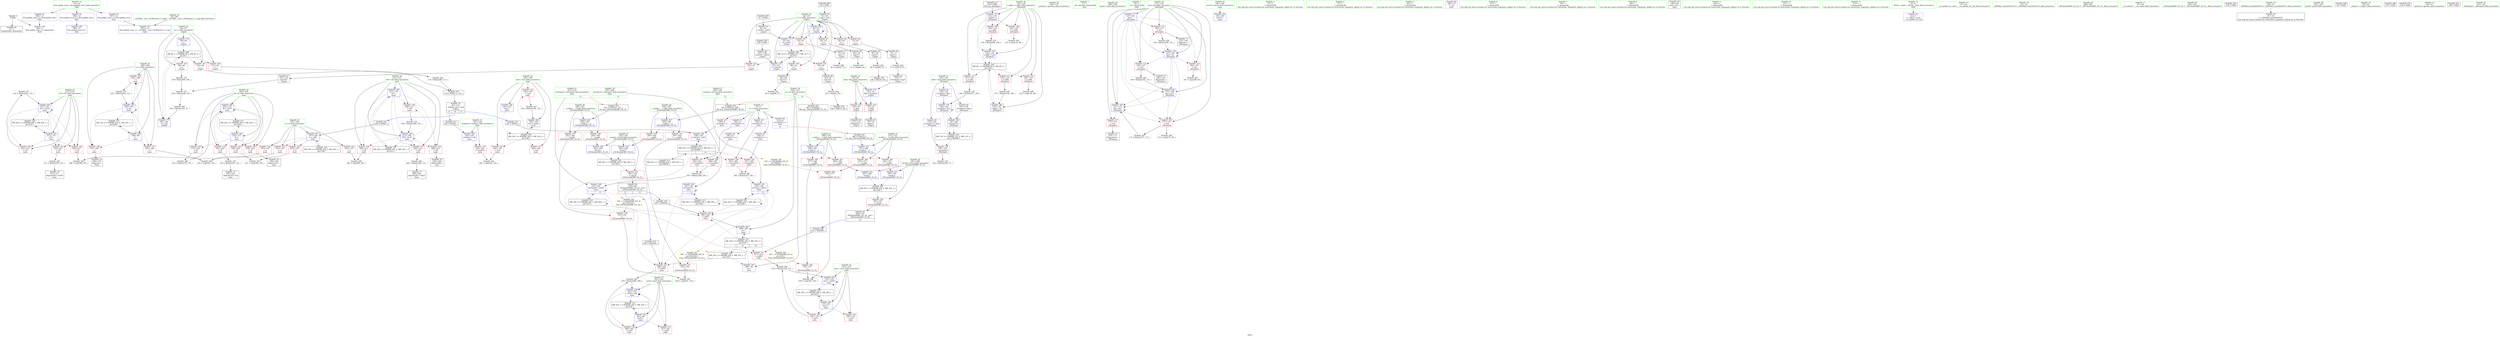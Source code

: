 digraph "SVFG" {
	label="SVFG";

	Node0x55e503da95d0 [shape=record,color=grey,label="{NodeID: 0\nNullPtr}"];
	Node0x55e503da95d0 -> Node0x55e503dd19f0[style=solid];
	Node0x55e503da95d0 -> Node0x55e503dd8800[style=solid];
	Node0x55e503de1f00 [shape=record,color=grey,label="{NodeID: 277\n323 = Binary(322, 151, )\n}"];
	Node0x55e503de1f00 -> Node0x55e503dd4790[style=solid];
	Node0x55e503dd3ea0 [shape=record,color=blue,label="{NodeID: 194\n207\<--86\nref.tmp15\<--\nmain\n|{|<s4>12}}"];
	Node0x55e503dd3ea0 -> Node0x55e503dd7690[style=dashed];
	Node0x55e503dd3ea0 -> Node0x55e503dd7900[style=dashed];
	Node0x55e503dd3ea0 -> Node0x55e503dd3ea0[style=dashed];
	Node0x55e503dd3ea0 -> Node0x55e503df49a0[style=dashed];
	Node0x55e503dd3ea0:s4 -> Node0x55e503dfbe30[style=dashed,color=red];
	Node0x55e503dd10f0 [shape=record,color=red,label="{NodeID: 111\n147\<--125\n\<--x.addr\n_Z6outputi\n}"];
	Node0x55e503dd10f0 -> Node0x55e503de2200[style=solid];
	Node0x55e503dcf390 [shape=record,color=green,label="{NodeID: 28\n136\<--137\nputchar\<--putchar_field_insensitive\n}"];
	Node0x55e503dd7010 [shape=record,color=red,label="{NodeID: 139\n299\<--211\n\<--i20\nmain\n}"];
	Node0x55e503dd7010 -> Node0x55e503de1a80[style=solid];
	Node0x55e503dd1bf0 [shape=record,color=black,label="{NodeID: 56\n52\<--49\nconv\<--call\n_Z3getv\n}"];
	Node0x55e503dd1bf0 -> Node0x55e503dd8900[style=solid];
	Node0x55e503e150d0 [shape=record,color=black,label="{NodeID: 416\n295 = PHI(339, )\n}"];
	Node0x55e503e150d0 -> Node0x55e503dd7900[style=solid];
	Node0x55e503dd8700 [shape=record,color=blue,label="{NodeID: 167\n397\<--14\nllvm.global_ctors_1\<--_GLOBAL__sub_I_ACMonster_0_1.cpp\nGlob }"];
	Node0x55e503dd32b0 [shape=record,color=purple,label="{NodeID: 84\n256\<--8\narrayidx11\<--a\nmain\n}"];
	Node0x55e503dd32b0 -> Node0x55e503dd74f0[style=solid];
	Node0x55e503dcd780 [shape=record,color=green,label="{NodeID: 1\n7\<--1\n__dso_handle\<--dummyObj\nGlob }"];
	Node0x55e503de2080 [shape=record,color=grey,label="{NodeID: 278\n254 = Binary(253, 151, )\n}"];
	Node0x55e503de2080 -> Node0x55e503dd2b60[style=solid];
	Node0x55e503dd3f70 [shape=record,color=blue,label="{NodeID: 195\n201\<--270\nans0\<--add\nmain\n}"];
	Node0x55e503dd3f70 -> Node0x55e503dd68c0[style=dashed];
	Node0x55e503dd3f70 -> Node0x55e503dd6990[style=dashed];
	Node0x55e503dd3f70 -> Node0x55e503dd3f70[style=dashed];
	Node0x55e503dd3f70 -> Node0x55e503df3aa0[style=dashed];
	Node0x55e503dd11c0 [shape=record,color=red,label="{NodeID: 112\n156\<--125\n\<--x.addr\n_Z6outputi\n}"];
	Node0x55e503dd11c0 -> Node0x55e503ddf6f0[style=solid];
	Node0x55e503dcf490 [shape=record,color=green,label="{NodeID: 29\n188\<--189\nmain\<--main_field_insensitive\n}"];
	Node0x55e503df1ca0 [shape=record,color=black,label="{NodeID: 306\nMR_42V_3 = PHI(MR_42V_4, MR_42V_2, )\npts\{90000 \}\n|{|<s7>14}}"];
	Node0x55e503df1ca0 -> Node0x55e503dd74f0[style=dashed];
	Node0x55e503df1ca0 -> Node0x55e503dd75c0[style=dashed];
	Node0x55e503df1ca0 -> Node0x55e503dd7760[style=dashed];
	Node0x55e503df1ca0 -> Node0x55e503dd7830[style=dashed];
	Node0x55e503df1ca0 -> Node0x55e503dd79d0[style=dashed];
	Node0x55e503df1ca0 -> Node0x55e503dd9940[style=dashed];
	Node0x55e503df1ca0 -> Node0x55e503df67a0[style=dashed];
	Node0x55e503df1ca0:s7 -> Node0x55e503dfdae0[style=dashed,color=red];
	Node0x55e503dd70e0 [shape=record,color=red,label="{NodeID: 140\n318\<--215\n\<--ans1\nmain\n}"];
	Node0x55e503dd70e0 -> Node0x55e503de2380[style=solid];
	Node0x55e503dd1cc0 [shape=record,color=black,label="{NodeID: 57\n55\<--54\nconv1\<--\n_Z3getv\n}"];
	Node0x55e503dd1cc0 -> Node0x55e503de2c80[style=solid];
	Node0x55e503e15210 [shape=record,color=black,label="{NodeID: 417\n124 = PHI()\n0th arg _Z6outputi }"];
	Node0x55e503e15210 -> Node0x55e503dd8de0[style=solid];
	Node0x55e503dd8800 [shape=record,color=blue, style = dotted,label="{NodeID: 168\n398\<--3\nllvm.global_ctors_2\<--dummyVal\nGlob }"];
	Node0x55e503dd3380 [shape=record,color=purple,label="{NodeID: 85\n260\<--8\narrayidx13\<--a\nmain\n}"];
	Node0x55e503dd3380 -> Node0x55e503dd75c0[style=solid];
	Node0x55e503dcd810 [shape=record,color=green,label="{NodeID: 2\n10\<--1\n.str\<--dummyObj\nGlob }"];
	Node0x55e503dfd840 [shape=record,color=yellow,style=double,label="{NodeID: 362\n32V_1 = ENCHI(MR_32V_0)\npts\{210 \}\nFun[_ZSt3minIiERKT_S2_S2_]}"];
	Node0x55e503dfd840 -> Node0x55e503dd8530[style=dashed];
	Node0x55e503de2200 [shape=record,color=grey,label="{NodeID: 279\n148 = Binary(147, 100, )\n}"];
	Node0x55e503de2200 -> Node0x55e503dd9120[style=solid];
	Node0x55e503dd4040 [shape=record,color=blue,label="{NodeID: 196\n203\<--274\ni6\<--inc18\nmain\n}"];
	Node0x55e503dd4040 -> Node0x55e503dd6a60[style=dashed];
	Node0x55e503dd4040 -> Node0x55e503dd6b30[style=dashed];
	Node0x55e503dd4040 -> Node0x55e503dd6c00[style=dashed];
	Node0x55e503dd4040 -> Node0x55e503dd6cd0[style=dashed];
	Node0x55e503dd4040 -> Node0x55e503dd4040[style=dashed];
	Node0x55e503dd4040 -> Node0x55e503df3fa0[style=dashed];
	Node0x55e503dd1290 [shape=record,color=red,label="{NodeID: 113\n149\<--127\n\<--len\n_Z6outputi\n}"];
	Node0x55e503dd1290 -> Node0x55e503dd2820[style=solid];
	Node0x55e503dd1290 -> Node0x55e503ddf270[style=solid];
	Node0x55e503dcf590 [shape=record,color=green,label="{NodeID: 30\n191\<--192\nretval\<--retval_field_insensitive\nmain\n}"];
	Node0x55e503dcf590 -> Node0x55e503dd9530[style=solid];
	Node0x55e503dd71b0 [shape=record,color=red,label="{NodeID: 141\n328\<--215\n\<--ans1\nmain\n}"];
	Node0x55e503dd1d90 [shape=record,color=black,label="{NodeID: 58\n60\<--59\nconv2\<--\n_Z3getv\n}"];
	Node0x55e503dd1d90 -> Node0x55e503de2e00[style=solid];
	Node0x55e503e152e0 [shape=record,color=black,label="{NodeID: 418\n340 = PHI(205, 209, )\n0th arg _ZSt3maxIiERKT_S2_S2_ }"];
	Node0x55e503e152e0 -> Node0x55e503dd4930[style=solid];
	Node0x55e503dd8900 [shape=record,color=blue,label="{NodeID: 169\n42\<--52\nc\<--conv\n_Z3getv\n}"];
	Node0x55e503dd8900 -> Node0x55e503dd04c0[style=dashed];
	Node0x55e503dd8900 -> Node0x55e503dd0590[style=dashed];
	Node0x55e503dd8900 -> Node0x55e503dd0660[style=dashed];
	Node0x55e503dd8900 -> Node0x55e503dd0730[style=dashed];
	Node0x55e503dd8900 -> Node0x55e503dd8900[style=dashed];
	Node0x55e503dd8900 -> Node0x55e503dd8aa0[style=dashed];
	Node0x55e503dd8900 -> Node0x55e503db7410[style=dashed];
	Node0x55e503dd3450 [shape=record,color=purple,label="{NodeID: 86\n287\<--8\narrayidx27\<--a\nmain\n}"];
	Node0x55e503dd3450 -> Node0x55e503dd7760[style=solid];
	Node0x55e503dcd8a0 [shape=record,color=green,label="{NodeID: 3\n13\<--1\n\<--dummyObj\nCan only get source location for instruction, argument, global var or function.}"];
	Node0x55e503de2380 [shape=record,color=grey,label="{NodeID: 280\n319 = Binary(318, 317, )\n}"];
	Node0x55e503de2380 -> Node0x55e503dd46c0[style=solid];
	Node0x55e503dd4110 [shape=record,color=blue,label="{NodeID: 197\n209\<--86\nm\<--\nmain\n}"];
	Node0x55e503dd4110 -> Node0x55e503df85a0[style=dashed];
	Node0x55e503dd1360 [shape=record,color=red,label="{NodeID: 114\n160\<--127\n\<--len\n_Z6outputi\n}"];
	Node0x55e503dd1360 -> Node0x55e503de2680[style=solid];
	Node0x55e503dcf660 [shape=record,color=green,label="{NodeID: 31\n193\<--194\ntotaltest\<--totaltest_field_insensitive\nmain\n}"];
	Node0x55e503dcf660 -> Node0x55e503dd5fd0[style=solid];
	Node0x55e503dcf660 -> Node0x55e503dd9600[style=solid];
	Node0x55e503dd7280 [shape=record,color=red,label="{NodeID: 142\n306\<--217\n\<--i35\nmain\n}"];
	Node0x55e503dd7280 -> Node0x55e503de2500[style=solid];
	Node0x55e503dd1e60 [shape=record,color=black,label="{NodeID: 59\n65\<--64\nconv4\<--\n_Z3getv\n}"];
	Node0x55e503dd1e60 -> Node0x55e503de2980[style=solid];
	Node0x55e503e15520 [shape=record,color=black,label="{NodeID: 419\n341 = PHI(207, 213, )\n1st arg _ZSt3maxIiERKT_S2_S2_ }"];
	Node0x55e503e15520 -> Node0x55e503dd4a00[style=solid];
	Node0x55e503dd89d0 [shape=record,color=blue,label="{NodeID: 170\n44\<--76\nflag\<--frombool\n_Z3getv\n}"];
	Node0x55e503dd89d0 -> Node0x55e503dd0a70[style=dashed];
	Node0x55e503dd89d0 -> Node0x55e503dd0b40[style=dashed];
	Node0x55e503dd3520 [shape=record,color=purple,label="{NodeID: 87\n291\<--8\narrayidx29\<--a\nmain\n}"];
	Node0x55e503dd3520 -> Node0x55e503dd7830[style=solid];
	Node0x55e503dcd930 [shape=record,color=green,label="{NodeID: 4\n57\<--1\n\<--dummyObj\nCan only get source location for instruction, argument, global var or function.}"];
	Node0x55e503de2500 [shape=record,color=grey,label="{NodeID: 281\n308 = cmp(306, 307, )\n}"];
	Node0x55e503dd41e0 [shape=record,color=blue,label="{NodeID: 198\n211\<--151\ni20\<--\nmain\n}"];
	Node0x55e503dd41e0 -> Node0x55e503dd6da0[style=dashed];
	Node0x55e503dd41e0 -> Node0x55e503dd6e70[style=dashed];
	Node0x55e503dd41e0 -> Node0x55e503dd6f40[style=dashed];
	Node0x55e503dd41e0 -> Node0x55e503dd7010[style=dashed];
	Node0x55e503dd41e0 -> Node0x55e503dd4450[style=dashed];
	Node0x55e503dd41e0 -> Node0x55e503df53a0[style=dashed];
	Node0x55e503dd1430 [shape=record,color=red,label="{NodeID: 115\n163\<--127\n\<--len\n_Z6outputi\n}"];
	Node0x55e503dd1430 -> Node0x55e503dd28f0[style=solid];
	Node0x55e503dd1430 -> Node0x55e503dd5350[style=solid];
	Node0x55e503dcf730 [shape=record,color=green,label="{NodeID: 32\n195\<--196\ntest\<--test_field_insensitive\nmain\n}"];
	Node0x55e503dcf730 -> Node0x55e503dd60a0[style=solid];
	Node0x55e503dcf730 -> Node0x55e503dd6170[style=solid];
	Node0x55e503dcf730 -> Node0x55e503dd6240[style=solid];
	Node0x55e503dcf730 -> Node0x55e503dd96d0[style=solid];
	Node0x55e503dcf730 -> Node0x55e503dd4860[style=solid];
	Node0x55e503df2ba0 [shape=record,color=black,label="{NodeID: 309\nMR_18V_3 = PHI(MR_18V_4, MR_18V_2, )\npts\{196 \}\n}"];
	Node0x55e503df2ba0 -> Node0x55e503dd60a0[style=dashed];
	Node0x55e503df2ba0 -> Node0x55e503dd6170[style=dashed];
	Node0x55e503df2ba0 -> Node0x55e503dd6240[style=dashed];
	Node0x55e503df2ba0 -> Node0x55e503dd4860[style=dashed];
	Node0x55e503dd7350 [shape=record,color=red,label="{NodeID: 143\n310\<--217\n\<--i35\nmain\n}"];
	Node0x55e503dd7350 -> Node0x55e503ddf3f0[style=solid];
	Node0x55e503dd1f30 [shape=record,color=black,label="{NodeID: 60\n74\<--73\nconv6\<--\n_Z3getv\n}"];
	Node0x55e503dd1f30 -> Node0x55e503de2b00[style=solid];
	Node0x55e503e156a0 [shape=record,color=black,label="{NodeID: 420\n365 = PHI(209, )\n0th arg _ZSt3minIiERKT_S2_S2_ }"];
	Node0x55e503e156a0 -> Node0x55e503dd4c70[style=solid];
	Node0x55e503dd8aa0 [shape=record,color=blue,label="{NodeID: 171\n42\<--82\nc\<--conv9\n_Z3getv\n}"];
	Node0x55e503dd8aa0 -> Node0x55e503db7410[style=dashed];
	Node0x55e503dd35f0 [shape=record,color=purple,label="{NodeID: 88\n313\<--8\narrayidx41\<--a\nmain\n|{<s0>14}}"];
	Node0x55e503dd35f0:s0 -> Node0x55e503e15920[style=solid,color=red];
	Node0x55e503dce170 [shape=record,color=green,label="{NodeID: 5\n62\<--1\n\<--dummyObj\nCan only get source location for instruction, argument, global var or function.}"];
	Node0x55e503dfdae0 [shape=record,color=yellow,style=double,label="{NodeID: 365\n42V_1 = ENCHI(MR_42V_0)\npts\{90000 \}\nFun[_ZSt3minIiERKT_S2_S2_]}"];
	Node0x55e503dfdae0 -> Node0x55e503dd8460[style=dashed];
	Node0x55e503de2680 [shape=record,color=grey,label="{NodeID: 282\n161 = cmp(160, 86, )\n}"];
	Node0x55e503dd42b0 [shape=record,color=blue,label="{NodeID: 199\n213\<--293\nref.tmp24\<--sub30\nmain\n|{|<s3>13}}"];
	Node0x55e503dd42b0 -> Node0x55e503dd7900[style=dashed];
	Node0x55e503dd42b0 -> Node0x55e503dd42b0[style=dashed];
	Node0x55e503dd42b0 -> Node0x55e503df58a0[style=dashed];
	Node0x55e503dd42b0:s3 -> Node0x55e503dfbe30[style=dashed,color=red];
	Node0x55e503dd5d60 [shape=record,color=red,label="{NodeID: 116\n171\<--127\n\<--len\n_Z6outputi\n}"];
	Node0x55e503dd5d60 -> Node0x55e503dd4ed0[style=solid];
	Node0x55e503dd5d60 -> Node0x55e503de2f80[style=solid];
	Node0x55e503dcf800 [shape=record,color=green,label="{NodeID: 33\n197\<--198\nn\<--n_field_insensitive\nmain\n}"];
	Node0x55e503dcf800 -> Node0x55e503dd6310[style=solid];
	Node0x55e503dcf800 -> Node0x55e503dd63e0[style=solid];
	Node0x55e503dcf800 -> Node0x55e503dd64b0[style=solid];
	Node0x55e503dcf800 -> Node0x55e503dd6580[style=solid];
	Node0x55e503dcf800 -> Node0x55e503dd97a0[style=solid];
	Node0x55e503df30a0 [shape=record,color=black,label="{NodeID: 310\nMR_20V_2 = PHI(MR_20V_3, MR_20V_1, )\npts\{198 \}\n}"];
	Node0x55e503df30a0 -> Node0x55e503dd97a0[style=dashed];
	Node0x55e503dd7420 [shape=record,color=red,label="{NodeID: 144\n322\<--217\n\<--i35\nmain\n}"];
	Node0x55e503dd7420 -> Node0x55e503de1f00[style=solid];
	Node0x55e503dd2000 [shape=record,color=black,label="{NodeID: 61\n76\<--75\nfrombool\<--cmp7\n_Z3getv\n}"];
	Node0x55e503dd2000 -> Node0x55e503dd89d0[style=solid];
	Node0x55e503e15920 [shape=record,color=black,label="{NodeID: 421\n366 = PHI(313, )\n1st arg _ZSt3minIiERKT_S2_S2_ }"];
	Node0x55e503e15920 -> Node0x55e503ddbc00[style=solid];
	Node0x55e503dde190 [shape=record,color=black,label="{NodeID: 255\n118 = PHI(114, 116, )\n}"];
	Node0x55e503dde190 -> Node0x55e503dd2750[style=solid];
	Node0x55e503dd8b70 [shape=record,color=blue,label="{NodeID: 172\n46\<--86\nx\<--\n_Z3getv\n}"];
	Node0x55e503dd8b70 -> Node0x55e503db6f10[style=dashed];
	Node0x55e503dd36c0 [shape=record,color=purple,label="{NodeID: 89\n329\<--10\n\<--.str\nmain\n}"];
	Node0x55e503dce200 [shape=record,color=green,label="{NodeID: 6\n67\<--1\n\<--dummyObj\nCan only get source location for instruction, argument, global var or function.}"];
	Node0x55e503de2800 [shape=record,color=grey,label="{NodeID: 283\n354 = cmp(351, 353, )\n}"];
	Node0x55e503dd4380 [shape=record,color=blue,label="{NodeID: 200\n209\<--296\nm\<--\nmain\n}"];
	Node0x55e503dd4380 -> Node0x55e503df85a0[style=dashed];
	Node0x55e503dd5e30 [shape=record,color=red,label="{NodeID: 117\n177\<--127\n\<--len\n_Z6outputi\n}"];
	Node0x55e503dd5e30 -> Node0x55e503dd29c0[style=solid];
	Node0x55e503dcf8d0 [shape=record,color=green,label="{NodeID: 34\n199\<--200\ni\<--i_field_insensitive\nmain\n}"];
	Node0x55e503dcf8d0 -> Node0x55e503dd6650[style=solid];
	Node0x55e503dcf8d0 -> Node0x55e503dd6720[style=solid];
	Node0x55e503dcf8d0 -> Node0x55e503dd67f0[style=solid];
	Node0x55e503dcf8d0 -> Node0x55e503dd9870[style=solid];
	Node0x55e503dcf8d0 -> Node0x55e503dd9a10[style=solid];
	Node0x55e503df35a0 [shape=record,color=black,label="{NodeID: 311\nMR_22V_2 = PHI(MR_22V_4, MR_22V_1, )\npts\{200 \}\n}"];
	Node0x55e503df35a0 -> Node0x55e503dd9870[style=dashed];
	Node0x55e503dd74f0 [shape=record,color=red,label="{NodeID: 145\n257\<--256\n\<--arrayidx11\nmain\n}"];
	Node0x55e503dd74f0 -> Node0x55e503dd4d50[style=solid];
	Node0x55e503dd20d0 [shape=record,color=black,label="{NodeID: 62\n79\<--78\ntobool\<--\n_Z3getv\n}"];
	Node0x55e503dde730 [shape=record,color=black,label="{NodeID: 256\n96 = PHI(70, 94, )\n}"];
	Node0x55e503dd8c40 [shape=record,color=blue,label="{NodeID: 173\n46\<--104\nx\<--sub\n_Z3getv\n}"];
	Node0x55e503dd8c40 -> Node0x55e503db6f10[style=dashed];
	Node0x55e503dd3790 [shape=record,color=purple,label="{NodeID: 90\n396\<--12\nllvm.global_ctors_0\<--llvm.global_ctors\nGlob }"];
	Node0x55e503dd3790 -> Node0x55e503dd8600[style=solid];
	Node0x55e503dce290 [shape=record,color=green,label="{NodeID: 7\n70\<--1\n\<--dummyObj\nCan only get source location for instruction, argument, global var or function.}"];
	Node0x55e503de2980 [shape=record,color=grey,label="{NodeID: 284\n66 = cmp(65, 67, )\n}"];
	Node0x55e503de2980 -> Node0x55e503ddecd0[style=solid];
	Node0x55e503dd4450 [shape=record,color=blue,label="{NodeID: 201\n211\<--300\ni20\<--inc33\nmain\n}"];
	Node0x55e503dd4450 -> Node0x55e503dd6da0[style=dashed];
	Node0x55e503dd4450 -> Node0x55e503dd6e70[style=dashed];
	Node0x55e503dd4450 -> Node0x55e503dd6f40[style=dashed];
	Node0x55e503dd4450 -> Node0x55e503dd7010[style=dashed];
	Node0x55e503dd4450 -> Node0x55e503dd4450[style=dashed];
	Node0x55e503dd4450 -> Node0x55e503df53a0[style=dashed];
	Node0x55e503dd5f00 [shape=record,color=red,label="{NodeID: 118\n180\<--179\n\<--arrayidx11\n_Z6outputi\n}"];
	Node0x55e503dd5f00 -> Node0x55e503dd5950[style=solid];
	Node0x55e503dcf9a0 [shape=record,color=green,label="{NodeID: 35\n201\<--202\nans0\<--ans0_field_insensitive\nmain\n}"];
	Node0x55e503dcf9a0 -> Node0x55e503dd68c0[style=solid];
	Node0x55e503dcf9a0 -> Node0x55e503dd6990[style=solid];
	Node0x55e503dcf9a0 -> Node0x55e503dd9ae0[style=solid];
	Node0x55e503dcf9a0 -> Node0x55e503dd3f70[style=solid];
	Node0x55e503df3aa0 [shape=record,color=black,label="{NodeID: 312\nMR_24V_2 = PHI(MR_24V_4, MR_24V_1, )\npts\{202 \}\n}"];
	Node0x55e503df3aa0 -> Node0x55e503dd9ae0[style=dashed];
	Node0x55e503dd75c0 [shape=record,color=red,label="{NodeID: 146\n261\<--260\n\<--arrayidx13\nmain\n}"];
	Node0x55e503dd75c0 -> Node0x55e503dd4d50[style=solid];
	Node0x55e503dd21a0 [shape=record,color=black,label="{NodeID: 63\n82\<--81\nconv9\<--call8\n_Z3getv\n}"];
	Node0x55e503dd21a0 -> Node0x55e503dd8aa0[style=solid];
	Node0x55e503ddecd0 [shape=record,color=black,label="{NodeID: 257\n69 = PHI(70, 66, )\n}"];
	Node0x55e503dd8d10 [shape=record,color=blue,label="{NodeID: 174\n42\<--107\nc\<--conv20\n_Z3getv\n}"];
	Node0x55e503dd8d10 -> Node0x55e503db7410[style=dashed];
	Node0x55e503dd3890 [shape=record,color=purple,label="{NodeID: 91\n397\<--12\nllvm.global_ctors_1\<--llvm.global_ctors\nGlob }"];
	Node0x55e503dd3890 -> Node0x55e503dd8700[style=solid];
	Node0x55e503dce320 [shape=record,color=green,label="{NodeID: 8\n86\<--1\n\<--dummyObj\nCan only get source location for instruction, argument, global var or function.}"];
	Node0x55e503de2b00 [shape=record,color=grey,label="{NodeID: 285\n75 = cmp(74, 67, )\n}"];
	Node0x55e503de2b00 -> Node0x55e503dd2000[style=solid];
	Node0x55e503dd4520 [shape=record,color=blue,label="{NodeID: 202\n215\<--86\nans1\<--\nmain\n}"];
	Node0x55e503dd4520 -> Node0x55e503dd70e0[style=dashed];
	Node0x55e503dd4520 -> Node0x55e503dd71b0[style=dashed];
	Node0x55e503dd4520 -> Node0x55e503dd46c0[style=dashed];
	Node0x55e503dd4520 -> Node0x55e503df5da0[style=dashed];
	Node0x55e503dd5fd0 [shape=record,color=red,label="{NodeID: 119\n225\<--193\n\<--totaltest\nmain\n}"];
	Node0x55e503dd5fd0 -> Node0x55e503de3580[style=solid];
	Node0x55e503dcfa70 [shape=record,color=green,label="{NodeID: 36\n203\<--204\ni6\<--i6_field_insensitive\nmain\n}"];
	Node0x55e503dcfa70 -> Node0x55e503dd6a60[style=solid];
	Node0x55e503dcfa70 -> Node0x55e503dd6b30[style=solid];
	Node0x55e503dcfa70 -> Node0x55e503dd6c00[style=solid];
	Node0x55e503dcfa70 -> Node0x55e503dd6cd0[style=solid];
	Node0x55e503dcfa70 -> Node0x55e503dd3d00[style=solid];
	Node0x55e503dcfa70 -> Node0x55e503dd4040[style=solid];
	Node0x55e503df3fa0 [shape=record,color=black,label="{NodeID: 313\nMR_26V_2 = PHI(MR_26V_4, MR_26V_1, )\npts\{204 \}\n}"];
	Node0x55e503df3fa0 -> Node0x55e503dd3d00[style=dashed];
	Node0x55e503dd7690 [shape=record,color=red,label="{NodeID: 147\n268\<--265\n\<--call16\nmain\n}"];
	Node0x55e503dd7690 -> Node0x55e503ddf570[style=solid];
	Node0x55e503dd2270 [shape=record,color=black,label="{NodeID: 64\n190\<--86\nmain_ret\<--\nmain\n}"];
	Node0x55e503dfbd50 [shape=record,color=yellow,style=double,label="{NodeID: 341\n50V_1 = ENCHI(MR_50V_0)\npts\{206 210 \}\nFun[_ZSt3maxIiERKT_S2_S2_]}"];
	Node0x55e503dfbd50 -> Node0x55e503dd7eb0[style=dashed];
	Node0x55e503ddf270 [shape=record,color=grey,label="{NodeID: 258\n150 = Binary(149, 151, )\n}"];
	Node0x55e503ddf270 -> Node0x55e503dd9050[style=solid];
	Node0x55e503dd8de0 [shape=record,color=blue,label="{NodeID: 175\n125\<--124\nx.addr\<--x\n_Z6outputi\n}"];
	Node0x55e503dd8de0 -> Node0x55e503dd0e80[style=dashed];
	Node0x55e503dd8de0 -> Node0x55e503dd0f50[style=dashed];
	Node0x55e503dd8de0 -> Node0x55e503dd8eb0[style=dashed];
	Node0x55e503dd8de0 -> Node0x55e503df08a0[style=dashed];
	Node0x55e503dd3990 [shape=record,color=purple,label="{NodeID: 92\n398\<--12\nllvm.global_ctors_2\<--llvm.global_ctors\nGlob }"];
	Node0x55e503dd3990 -> Node0x55e503dd8800[style=solid];
	Node0x55e503dce3b0 [shape=record,color=green,label="{NodeID: 9\n100\<--1\n\<--dummyObj\nCan only get source location for instruction, argument, global var or function.}"];
	Node0x55e503de2c80 [shape=record,color=grey,label="{NodeID: 286\n56 = cmp(55, 57, )\n}"];
	Node0x55e503dd45f0 [shape=record,color=blue,label="{NodeID: 203\n217\<--151\ni35\<--\nmain\n}"];
	Node0x55e503dd45f0 -> Node0x55e503dd7280[style=dashed];
	Node0x55e503dd45f0 -> Node0x55e503dd7350[style=dashed];
	Node0x55e503dd45f0 -> Node0x55e503dd7420[style=dashed];
	Node0x55e503dd45f0 -> Node0x55e503dd4790[style=dashed];
	Node0x55e503dd45f0 -> Node0x55e503df62a0[style=dashed];
	Node0x55e503dd60a0 [shape=record,color=red,label="{NodeID: 120\n224\<--195\n\<--test\nmain\n}"];
	Node0x55e503dd60a0 -> Node0x55e503de3580[style=solid];
	Node0x55e503dcfb40 [shape=record,color=green,label="{NodeID: 37\n205\<--206\nref.tmp\<--ref.tmp_field_insensitive\nmain\n|{|<s1>12}}"];
	Node0x55e503dcfb40 -> Node0x55e503dd3dd0[style=solid];
	Node0x55e503dcfb40:s1 -> Node0x55e503e152e0[style=solid,color=red];
	Node0x55e503df44a0 [shape=record,color=black,label="{NodeID: 314\nMR_28V_2 = PHI(MR_28V_3, MR_28V_1, )\npts\{206 \}\n}"];
	Node0x55e503df44a0 -> Node0x55e503dd7900[style=dashed];
	Node0x55e503df44a0 -> Node0x55e503dd3dd0[style=dashed];
	Node0x55e503df44a0 -> Node0x55e503df44a0[style=dashed];
	Node0x55e503dd7760 [shape=record,color=red,label="{NodeID: 148\n288\<--287\n\<--arrayidx27\nmain\n}"];
	Node0x55e503dd7760 -> Node0x55e503dd5ad0[style=solid];
	Node0x55e503dd2340 [shape=record,color=black,label="{NodeID: 65\n89\<--88\nconv11\<--\n_Z3getv\n}"];
	Node0x55e503dd2340 -> Node0x55e503de3400[style=solid];
	Node0x55e503dfbe30 [shape=record,color=yellow,style=double,label="{NodeID: 342\n52V_1 = ENCHI(MR_52V_0)\npts\{208 214 \}\nFun[_ZSt3maxIiERKT_S2_S2_]}"];
	Node0x55e503dfbe30 -> Node0x55e503dd7f80[style=dashed];
	Node0x55e503ddf3f0 [shape=record,color=grey,label="{NodeID: 259\n311 = Binary(310, 151, )\n}"];
	Node0x55e503ddf3f0 -> Node0x55e503dd2ea0[style=solid];
	Node0x55e503dd8eb0 [shape=record,color=blue,label="{NodeID: 176\n125\<--139\nx.addr\<--sub\n_Z6outputi\n}"];
	Node0x55e503dd8eb0 -> Node0x55e503df08a0[style=dashed];
	Node0x55e503dd3a90 [shape=record,color=purple,label="{NodeID: 93\n154\<--129\narrayidx\<--data\n_Z6outputi\n}"];
	Node0x55e503dd3a90 -> Node0x55e503dd9120[style=solid];
	Node0x55e503dce440 [shape=record,color=green,label="{NodeID: 10\n151\<--1\n\<--dummyObj\nCan only get source location for instruction, argument, global var or function.}"];
	Node0x55e503de2e00 [shape=record,color=grey,label="{NodeID: 287\n61 = cmp(60, 62, )\n}"];
	Node0x55e503dd46c0 [shape=record,color=blue,label="{NodeID: 204\n215\<--319\nans1\<--add43\nmain\n}"];
	Node0x55e503dd46c0 -> Node0x55e503dd70e0[style=dashed];
	Node0x55e503dd46c0 -> Node0x55e503dd71b0[style=dashed];
	Node0x55e503dd46c0 -> Node0x55e503dd46c0[style=dashed];
	Node0x55e503dd46c0 -> Node0x55e503df5da0[style=dashed];
	Node0x55e503dd6170 [shape=record,color=red,label="{NodeID: 121\n326\<--195\n\<--test\nmain\n}"];
	Node0x55e503dcfc10 [shape=record,color=green,label="{NodeID: 38\n207\<--208\nref.tmp15\<--ref.tmp15_field_insensitive\nmain\n|{|<s1>12}}"];
	Node0x55e503dcfc10 -> Node0x55e503dd3ea0[style=solid];
	Node0x55e503dcfc10:s1 -> Node0x55e503e15520[style=solid,color=red];
	Node0x55e503df49a0 [shape=record,color=black,label="{NodeID: 315\nMR_30V_2 = PHI(MR_30V_3, MR_30V_1, )\npts\{208 \}\n}"];
	Node0x55e503df49a0 -> Node0x55e503dd7900[style=dashed];
	Node0x55e503df49a0 -> Node0x55e503dd3ea0[style=dashed];
	Node0x55e503df49a0 -> Node0x55e503df49a0[style=dashed];
	Node0x55e503dd7830 [shape=record,color=red,label="{NodeID: 149\n292\<--291\n\<--arrayidx29\nmain\n}"];
	Node0x55e503dd7830 -> Node0x55e503dd5ad0[style=solid];
	Node0x55e503dd2410 [shape=record,color=black,label="{NodeID: 66\n93\<--92\nconv14\<--\n_Z3getv\n}"];
	Node0x55e503dd2410 -> Node0x55e503de3700[style=solid];
	Node0x55e503ddf570 [shape=record,color=grey,label="{NodeID: 260\n270 = Binary(269, 268, )\n}"];
	Node0x55e503ddf570 -> Node0x55e503dd3f70[style=solid];
	Node0x55e503dd8f80 [shape=record,color=blue,label="{NodeID: 177\n127\<--86\nlen\<--\n_Z6outputi\n}"];
	Node0x55e503dd8f80 -> Node0x55e503dd1290[style=dashed];
	Node0x55e503dd8f80 -> Node0x55e503dd1360[style=dashed];
	Node0x55e503dd8f80 -> Node0x55e503dd1430[style=dashed];
	Node0x55e503dd8f80 -> Node0x55e503dd5d60[style=dashed];
	Node0x55e503dd8f80 -> Node0x55e503dd9050[style=dashed];
	Node0x55e503dd8f80 -> Node0x55e503dd92c0[style=dashed];
	Node0x55e503dd8f80 -> Node0x55e503dd9460[style=dashed];
	Node0x55e503dd3b60 [shape=record,color=purple,label="{NodeID: 94\n167\<--129\narrayidx5\<--data\n_Z6outputi\n}"];
	Node0x55e503dd3b60 -> Node0x55e503dd9390[style=solid];
	Node0x55e503dce4d0 [shape=record,color=green,label="{NodeID: 11\n173\<--1\n\<--dummyObj\nCan only get source location for instruction, argument, global var or function.}"];
	Node0x55e503de2f80 [shape=record,color=grey,label="{NodeID: 288\n175 = cmp(171, 86, )\n}"];
	Node0x55e503dd4790 [shape=record,color=blue,label="{NodeID: 205\n217\<--323\ni35\<--inc45\nmain\n}"];
	Node0x55e503dd4790 -> Node0x55e503dd7280[style=dashed];
	Node0x55e503dd4790 -> Node0x55e503dd7350[style=dashed];
	Node0x55e503dd4790 -> Node0x55e503dd7420[style=dashed];
	Node0x55e503dd4790 -> Node0x55e503dd4790[style=dashed];
	Node0x55e503dd4790 -> Node0x55e503df62a0[style=dashed];
	Node0x55e503dd6240 [shape=record,color=red,label="{NodeID: 122\n334\<--195\n\<--test\nmain\n}"];
	Node0x55e503dd6240 -> Node0x55e503dd54d0[style=solid];
	Node0x55e503dcfce0 [shape=record,color=green,label="{NodeID: 39\n209\<--210\nm\<--m_field_insensitive\nmain\n|{|<s2>13|<s3>14}}"];
	Node0x55e503dcfce0 -> Node0x55e503dd4110[style=solid];
	Node0x55e503dcfce0 -> Node0x55e503dd4380[style=solid];
	Node0x55e503dcfce0:s2 -> Node0x55e503e152e0[style=solid,color=red];
	Node0x55e503dcfce0:s3 -> Node0x55e503e156a0[style=solid,color=red];
	Node0x55e503df4ea0 [shape=record,color=black,label="{NodeID: 316\nMR_32V_2 = PHI(MR_32V_4, MR_32V_1, )\npts\{210 \}\n}"];
	Node0x55e503df4ea0 -> Node0x55e503dd7690[style=dashed];
	Node0x55e503df4ea0 -> Node0x55e503dd4110[style=dashed];
	Node0x55e503dd7900 [shape=record,color=red,label="{NodeID: 150\n296\<--295\n\<--call31\nmain\n}"];
	Node0x55e503dd7900 -> Node0x55e503dd4380[style=solid];
	Node0x55e503dd24e0 [shape=record,color=black,label="{NodeID: 67\n102\<--101\nconv18\<--\n_Z3getv\n}"];
	Node0x55e503dd24e0 -> Node0x55e503de1900[style=solid];
	Node0x55e503ddf6f0 [shape=record,color=grey,label="{NodeID: 261\n157 = Binary(156, 100, )\n}"];
	Node0x55e503ddf6f0 -> Node0x55e503dd91f0[style=solid];
	Node0x55e503dd9050 [shape=record,color=blue,label="{NodeID: 178\n127\<--150\nlen\<--inc\n_Z6outputi\n}"];
	Node0x55e503dd9050 -> Node0x55e503dd1290[style=dashed];
	Node0x55e503dd9050 -> Node0x55e503dd1360[style=dashed];
	Node0x55e503dd9050 -> Node0x55e503dd1430[style=dashed];
	Node0x55e503dd9050 -> Node0x55e503dd5d60[style=dashed];
	Node0x55e503dd9050 -> Node0x55e503dd9050[style=dashed];
	Node0x55e503dd9050 -> Node0x55e503dd92c0[style=dashed];
	Node0x55e503dd9050 -> Node0x55e503dd9460[style=dashed];
	Node0x55e503dd3c30 [shape=record,color=purple,label="{NodeID: 95\n179\<--129\narrayidx11\<--data\n_Z6outputi\n}"];
	Node0x55e503dd3c30 -> Node0x55e503dd5f00[style=solid];
	Node0x55e503dce560 [shape=record,color=green,label="{NodeID: 12\n4\<--6\n_ZStL8__ioinit\<--_ZStL8__ioinit_field_insensitive\nGlob }"];
	Node0x55e503dce560 -> Node0x55e503dd3110[style=solid];
	Node0x55e503de3100 [shape=record,color=grey,label="{NodeID: 289\n282 = cmp(280, 281, )\n}"];
	Node0x55e503dd4860 [shape=record,color=blue,label="{NodeID: 206\n195\<--335\ntest\<--inc49\nmain\n}"];
	Node0x55e503dd4860 -> Node0x55e503df2ba0[style=dashed];
	Node0x55e503dd6310 [shape=record,color=red,label="{NodeID: 123\n233\<--197\n\<--n\nmain\n}"];
	Node0x55e503dd6310 -> Node0x55e503de3880[style=solid];
	Node0x55e503dcfdb0 [shape=record,color=green,label="{NodeID: 40\n211\<--212\ni20\<--i20_field_insensitive\nmain\n}"];
	Node0x55e503dcfdb0 -> Node0x55e503dd6da0[style=solid];
	Node0x55e503dcfdb0 -> Node0x55e503dd6e70[style=solid];
	Node0x55e503dcfdb0 -> Node0x55e503dd6f40[style=solid];
	Node0x55e503dcfdb0 -> Node0x55e503dd7010[style=solid];
	Node0x55e503dcfdb0 -> Node0x55e503dd41e0[style=solid];
	Node0x55e503dcfdb0 -> Node0x55e503dd4450[style=solid];
	Node0x55e503df53a0 [shape=record,color=black,label="{NodeID: 317\nMR_34V_2 = PHI(MR_34V_4, MR_34V_1, )\npts\{212 \}\n}"];
	Node0x55e503df53a0 -> Node0x55e503dd41e0[style=dashed];
	Node0x55e503dd79d0 [shape=record,color=red,label="{NodeID: 151\n317\<--314\n\<--call42\nmain\n}"];
	Node0x55e503dd79d0 -> Node0x55e503de2380[style=solid];
	Node0x55e503dd25b0 [shape=record,color=black,label="{NodeID: 68\n107\<--106\nconv20\<--call19\n_Z3getv\n}"];
	Node0x55e503dd25b0 -> Node0x55e503dd8d10[style=solid];
	Node0x55e503dd4d50 [shape=record,color=grey,label="{NodeID: 262\n262 = Binary(257, 261, )\n}"];
	Node0x55e503dd4d50 -> Node0x55e503dd3dd0[style=solid];
	Node0x55e503dd9120 [shape=record,color=blue,label="{NodeID: 179\n154\<--148\narrayidx\<--rem\n_Z6outputi\n}"];
	Node0x55e503dd9120 -> Node0x55e503dd9120[style=dashed];
	Node0x55e503dd9120 -> Node0x55e503dd9390[style=dashed];
	Node0x55e503dd9120 -> Node0x55e503df71a0[style=dashed];
	Node0x55e503dd04c0 [shape=record,color=red,label="{NodeID: 96\n54\<--42\n\<--c\n_Z3getv\n}"];
	Node0x55e503dd04c0 -> Node0x55e503dd1cc0[style=solid];
	Node0x55e503dce5f0 [shape=record,color=green,label="{NodeID: 13\n8\<--9\na\<--a_field_insensitive\nGlob }"];
	Node0x55e503dce5f0 -> Node0x55e503dd31e0[style=solid];
	Node0x55e503dce5f0 -> Node0x55e503dd32b0[style=solid];
	Node0x55e503dce5f0 -> Node0x55e503dd3380[style=solid];
	Node0x55e503dce5f0 -> Node0x55e503dd3450[style=solid];
	Node0x55e503dce5f0 -> Node0x55e503dd3520[style=solid];
	Node0x55e503dce5f0 -> Node0x55e503dd35f0[style=solid];
	Node0x55e503de3280 [shape=record,color=grey,label="{NodeID: 290\n379 = cmp(376, 378, )\n}"];
	Node0x55e503dd4930 [shape=record,color=blue,label="{NodeID: 207\n344\<--340\n__a.addr\<--__a\n_ZSt3maxIiERKT_S2_S2_\n}"];
	Node0x55e503dd4930 -> Node0x55e503dd7b70[style=dashed];
	Node0x55e503dd4930 -> Node0x55e503dd7c40[style=dashed];
	Node0x55e503dd63e0 [shape=record,color=red,label="{NodeID: 124\n250\<--197\n\<--n\nmain\n}"];
	Node0x55e503dd63e0 -> Node0x55e503de3d00[style=solid];
	Node0x55e503dcfe80 [shape=record,color=green,label="{NodeID: 41\n213\<--214\nref.tmp24\<--ref.tmp24_field_insensitive\nmain\n|{|<s1>13}}"];
	Node0x55e503dcfe80 -> Node0x55e503dd42b0[style=solid];
	Node0x55e503dcfe80:s1 -> Node0x55e503e15520[style=solid,color=red];
	Node0x55e503df58a0 [shape=record,color=black,label="{NodeID: 318\nMR_36V_2 = PHI(MR_36V_3, MR_36V_1, )\npts\{214 \}\n}"];
	Node0x55e503df58a0 -> Node0x55e503dd7690[style=dashed];
	Node0x55e503df58a0 -> Node0x55e503dd42b0[style=dashed];
	Node0x55e503df58a0 -> Node0x55e503df58a0[style=dashed];
	Node0x55e503dd7aa0 [shape=record,color=red,label="{NodeID: 152\n362\<--342\n\<--retval\n_ZSt3maxIiERKT_S2_S2_\n}"];
	Node0x55e503dd7aa0 -> Node0x55e503dd2f70[style=solid];
	Node0x55e503dd2680 [shape=record,color=black,label="{NodeID: 69\n111\<--110\ntobool22\<--\n_Z3getv\n}"];
	Node0x55e503dd4ed0 [shape=record,color=grey,label="{NodeID: 263\n172 = Binary(171, 173, )\n}"];
	Node0x55e503dd4ed0 -> Node0x55e503dd9460[style=solid];
	Node0x55e503dd91f0 [shape=record,color=blue,label="{NodeID: 180\n125\<--157\nx.addr\<--div\n_Z6outputi\n}"];
	Node0x55e503dd91f0 -> Node0x55e503df08a0[style=dashed];
	Node0x55e503dd0590 [shape=record,color=red,label="{NodeID: 97\n59\<--42\n\<--c\n_Z3getv\n}"];
	Node0x55e503dd0590 -> Node0x55e503dd1d90[style=solid];
	Node0x55e503dce6b0 [shape=record,color=green,label="{NodeID: 14\n12\<--16\nllvm.global_ctors\<--llvm.global_ctors_field_insensitive\nGlob }"];
	Node0x55e503dce6b0 -> Node0x55e503dd3790[style=solid];
	Node0x55e503dce6b0 -> Node0x55e503dd3890[style=solid];
	Node0x55e503dce6b0 -> Node0x55e503dd3990[style=solid];
	Node0x55e503de3400 [shape=record,color=grey,label="{NodeID: 291\n90 = cmp(89, 57, )\n}"];
	Node0x55e503dd4a00 [shape=record,color=blue,label="{NodeID: 208\n346\<--341\n__b.addr\<--__b\n_ZSt3maxIiERKT_S2_S2_\n}"];
	Node0x55e503dd4a00 -> Node0x55e503dd7d10[style=dashed];
	Node0x55e503dd4a00 -> Node0x55e503dd7de0[style=dashed];
	Node0x55e503dd64b0 [shape=record,color=red,label="{NodeID: 125\n281\<--197\n\<--n\nmain\n}"];
	Node0x55e503dd64b0 -> Node0x55e503de3100[style=solid];
	Node0x55e503dcff50 [shape=record,color=green,label="{NodeID: 42\n215\<--216\nans1\<--ans1_field_insensitive\nmain\n}"];
	Node0x55e503dcff50 -> Node0x55e503dd70e0[style=solid];
	Node0x55e503dcff50 -> Node0x55e503dd71b0[style=solid];
	Node0x55e503dcff50 -> Node0x55e503dd4520[style=solid];
	Node0x55e503dcff50 -> Node0x55e503dd46c0[style=solid];
	Node0x55e503df5da0 [shape=record,color=black,label="{NodeID: 319\nMR_38V_2 = PHI(MR_38V_4, MR_38V_1, )\npts\{216 \}\n}"];
	Node0x55e503df5da0 -> Node0x55e503dd4520[style=dashed];
	Node0x55e503dd7b70 [shape=record,color=red,label="{NodeID: 153\n350\<--344\n\<--__a.addr\n_ZSt3maxIiERKT_S2_S2_\n}"];
	Node0x55e503dd7b70 -> Node0x55e503dd7eb0[style=solid];
	Node0x55e503dd2750 [shape=record,color=black,label="{NodeID: 70\n41\<--118\n_Z3getv_ret\<--cond\n_Z3getv\n|{<s0>9|<s1>10|<s2>11}}"];
	Node0x55e503dd2750:s0 -> Node0x55e503e14b80[style=solid,color=blue];
	Node0x55e503dd2750:s1 -> Node0x55e503e14d10[style=solid,color=blue];
	Node0x55e503dd2750:s2 -> Node0x55e503e14e50[style=solid,color=blue];
	Node0x55e503dd5050 [shape=record,color=grey,label="{NodeID: 264\n114 = Binary(86, 113, )\n}"];
	Node0x55e503dd5050 -> Node0x55e503dde190[style=solid];
	Node0x55e503dd92c0 [shape=record,color=blue,label="{NodeID: 181\n127\<--164\nlen\<--inc3\n_Z6outputi\n}"];
	Node0x55e503dd92c0 -> Node0x55e503dd5d60[style=dashed];
	Node0x55e503dd92c0 -> Node0x55e503dd9460[style=dashed];
	Node0x55e503dd0660 [shape=record,color=red,label="{NodeID: 98\n64\<--42\n\<--c\n_Z3getv\n}"];
	Node0x55e503dd0660 -> Node0x55e503dd1e60[style=solid];
	Node0x55e503dce7b0 [shape=record,color=green,label="{NodeID: 15\n17\<--18\n__cxx_global_var_init\<--__cxx_global_var_init_field_insensitive\n}"];
	Node0x55e503de3580 [shape=record,color=grey,label="{NodeID: 292\n226 = cmp(224, 225, )\n}"];
	Node0x55e503dd4ad0 [shape=record,color=blue,label="{NodeID: 209\n342\<--356\nretval\<--\n_ZSt3maxIiERKT_S2_S2_\n}"];
	Node0x55e503dd4ad0 -> Node0x55e503df7ba0[style=dashed];
	Node0x55e503dd6580 [shape=record,color=red,label="{NodeID: 126\n307\<--197\n\<--n\nmain\n}"];
	Node0x55e503dd6580 -> Node0x55e503de2500[style=solid];
	Node0x55e503dd0020 [shape=record,color=green,label="{NodeID: 43\n217\<--218\ni35\<--i35_field_insensitive\nmain\n}"];
	Node0x55e503dd0020 -> Node0x55e503dd7280[style=solid];
	Node0x55e503dd0020 -> Node0x55e503dd7350[style=solid];
	Node0x55e503dd0020 -> Node0x55e503dd7420[style=solid];
	Node0x55e503dd0020 -> Node0x55e503dd45f0[style=solid];
	Node0x55e503dd0020 -> Node0x55e503dd4790[style=solid];
	Node0x55e503e142b0 [shape=record,color=black,label="{NodeID: 403\n81 = PHI()\n}"];
	Node0x55e503e142b0 -> Node0x55e503dd21a0[style=solid];
	Node0x55e503df62a0 [shape=record,color=black,label="{NodeID: 320\nMR_40V_2 = PHI(MR_40V_4, MR_40V_1, )\npts\{218 \}\n}"];
	Node0x55e503df62a0 -> Node0x55e503dd45f0[style=dashed];
	Node0x55e503dd7c40 [shape=record,color=red,label="{NodeID: 154\n359\<--344\n\<--__a.addr\n_ZSt3maxIiERKT_S2_S2_\n}"];
	Node0x55e503dd7c40 -> Node0x55e503dd4ba0[style=solid];
	Node0x55e503dd2820 [shape=record,color=black,label="{NodeID: 71\n153\<--149\nidxprom\<--\n_Z6outputi\n}"];
	Node0x55e503dd51d0 [shape=record,color=grey,label="{NodeID: 265\n285 = Binary(284, 151, )\n}"];
	Node0x55e503dd51d0 -> Node0x55e503dd2d00[style=solid];
	Node0x55e503dd9390 [shape=record,color=blue,label="{NodeID: 182\n167\<--86\narrayidx5\<--\n_Z6outputi\n}"];
	Node0x55e503dd9390 -> Node0x55e503df71a0[style=dashed];
	Node0x55e503dd0730 [shape=record,color=red,label="{NodeID: 99\n73\<--42\n\<--c\n_Z3getv\n}"];
	Node0x55e503dd0730 -> Node0x55e503dd1f30[style=solid];
	Node0x55e503dce8b0 [shape=record,color=green,label="{NodeID: 16\n21\<--22\n_ZNSt8ios_base4InitC1Ev\<--_ZNSt8ios_base4InitC1Ev_field_insensitive\n}"];
	Node0x55e503de3700 [shape=record,color=grey,label="{NodeID: 293\n94 = cmp(93, 62, )\n}"];
	Node0x55e503de3700 -> Node0x55e503dde730[style=solid];
	Node0x55e503dd4ba0 [shape=record,color=blue,label="{NodeID: 210\n342\<--359\nretval\<--\n_ZSt3maxIiERKT_S2_S2_\n}"];
	Node0x55e503dd4ba0 -> Node0x55e503df7ba0[style=dashed];
	Node0x55e503dd6650 [shape=record,color=red,label="{NodeID: 127\n232\<--199\n\<--i\nmain\n}"];
	Node0x55e503dd6650 -> Node0x55e503de3880[style=solid];
	Node0x55e503dd00f0 [shape=record,color=green,label="{NodeID: 44\n266\<--267\n_ZSt3maxIiERKT_S2_S2_\<--_ZSt3maxIiERKT_S2_S2__field_insensitive\n}"];
	Node0x55e503e14380 [shape=record,color=black,label="{NodeID: 404\n49 = PHI()\n}"];
	Node0x55e503e14380 -> Node0x55e503dd1bf0[style=solid];
	Node0x55e503df67a0 [shape=record,color=black,label="{NodeID: 321\nMR_42V_2 = PHI(MR_42V_3, MR_42V_1, )\npts\{90000 \}\n}"];
	Node0x55e503df67a0 -> Node0x55e503df1ca0[style=dashed];
	Node0x55e503dd7d10 [shape=record,color=red,label="{NodeID: 155\n352\<--346\n\<--__b.addr\n_ZSt3maxIiERKT_S2_S2_\n}"];
	Node0x55e503dd7d10 -> Node0x55e503dd7f80[style=solid];
	Node0x55e503dd28f0 [shape=record,color=black,label="{NodeID: 72\n166\<--163\nidxprom4\<--\n_Z6outputi\n}"];
	Node0x55e503dd5350 [shape=record,color=grey,label="{NodeID: 266\n164 = Binary(163, 151, )\n}"];
	Node0x55e503dd5350 -> Node0x55e503dd92c0[style=solid];
	Node0x55e503dd9460 [shape=record,color=blue,label="{NodeID: 183\n127\<--172\nlen\<--dec\n_Z6outputi\n}"];
	Node0x55e503dd9460 -> Node0x55e503dd5d60[style=dashed];
	Node0x55e503dd9460 -> Node0x55e503dd5e30[style=dashed];
	Node0x55e503dd9460 -> Node0x55e503dd9460[style=dashed];
	Node0x55e503dd0800 [shape=record,color=red,label="{NodeID: 100\n88\<--42\n\<--c\n_Z3getv\n}"];
	Node0x55e503dd0800 -> Node0x55e503dd2340[style=solid];
	Node0x55e503dce9b0 [shape=record,color=green,label="{NodeID: 17\n27\<--28\n__cxa_atexit\<--__cxa_atexit_field_insensitive\n}"];
	Node0x55e503de3880 [shape=record,color=grey,label="{NodeID: 294\n234 = cmp(232, 233, )\n}"];
	Node0x55e503dd4c70 [shape=record,color=blue,label="{NodeID: 211\n369\<--365\n__a.addr\<--__a\n_ZSt3minIiERKT_S2_S2_\n}"];
	Node0x55e503dd4c70 -> Node0x55e503dd8120[style=dashed];
	Node0x55e503dd4c70 -> Node0x55e503dd81f0[style=dashed];
	Node0x55e503dd6720 [shape=record,color=red,label="{NodeID: 128\n237\<--199\n\<--i\nmain\n}"];
	Node0x55e503dd6720 -> Node0x55e503dd2a90[style=solid];
	Node0x55e503dd01f0 [shape=record,color=green,label="{NodeID: 45\n315\<--316\n_ZSt3minIiERKT_S2_S2_\<--_ZSt3minIiERKT_S2_S2__field_insensitive\n}"];
	Node0x55e503e14480 [shape=record,color=black,label="{NodeID: 405\n330 = PHI()\n}"];
	Node0x55e503dd7de0 [shape=record,color=red,label="{NodeID: 156\n356\<--346\n\<--__b.addr\n_ZSt3maxIiERKT_S2_S2_\n}"];
	Node0x55e503dd7de0 -> Node0x55e503dd4ad0[style=solid];
	Node0x55e503dd29c0 [shape=record,color=black,label="{NodeID: 73\n178\<--177\nidxprom10\<--\n_Z6outputi\n}"];
	Node0x55e503dd54d0 [shape=record,color=grey,label="{NodeID: 267\n335 = Binary(334, 151, )\n}"];
	Node0x55e503dd54d0 -> Node0x55e503dd4860[style=solid];
	Node0x55e503dd9530 [shape=record,color=blue,label="{NodeID: 184\n191\<--86\nretval\<--\nmain\n}"];
	Node0x55e503dd08d0 [shape=record,color=red,label="{NodeID: 101\n92\<--42\n\<--c\n_Z3getv\n}"];
	Node0x55e503dd08d0 -> Node0x55e503dd2410[style=solid];
	Node0x55e503dceab0 [shape=record,color=green,label="{NodeID: 18\n26\<--32\n_ZNSt8ios_base4InitD1Ev\<--_ZNSt8ios_base4InitD1Ev_field_insensitive\n}"];
	Node0x55e503dceab0 -> Node0x55e503dd1af0[style=solid];
	Node0x55e503de3a00 [shape=record,color=grey,label="{NodeID: 295\n133 = cmp(132, 86, )\n}"];
	Node0x55e503ddbc00 [shape=record,color=blue,label="{NodeID: 212\n371\<--366\n__b.addr\<--__b\n_ZSt3minIiERKT_S2_S2_\n}"];
	Node0x55e503ddbc00 -> Node0x55e503dd82c0[style=dashed];
	Node0x55e503ddbc00 -> Node0x55e503dd8390[style=dashed];
	Node0x55e503dd67f0 [shape=record,color=red,label="{NodeID: 129\n242\<--199\n\<--i\nmain\n}"];
	Node0x55e503dd67f0 -> Node0x55e503de1c00[style=solid];
	Node0x55e503dd02f0 [shape=record,color=green,label="{NodeID: 46\n331\<--332\nprintf\<--printf_field_insensitive\n}"];
	Node0x55e503e14550 [shape=record,color=black,label="{NodeID: 406\n24 = PHI()\n}"];
	Node0x55e503df71a0 [shape=record,color=black,label="{NodeID: 323\nMR_12V_4 = PHI(MR_12V_5, MR_12V_2, )\npts\{1300000 \}\n}"];
	Node0x55e503df71a0 -> Node0x55e503dd5f00[style=dashed];
	Node0x55e503dd7eb0 [shape=record,color=red,label="{NodeID: 157\n351\<--350\n\<--\n_ZSt3maxIiERKT_S2_S2_\n}"];
	Node0x55e503dd7eb0 -> Node0x55e503de2800[style=solid];
	Node0x55e503dd2a90 [shape=record,color=black,label="{NodeID: 74\n238\<--237\nidxprom\<--\nmain\n}"];
	Node0x55e503dd5650 [shape=record,color=grey,label="{NodeID: 268\n274 = Binary(273, 151, )\n}"];
	Node0x55e503dd5650 -> Node0x55e503dd4040[style=solid];
	Node0x55e503dd9600 [shape=record,color=blue,label="{NodeID: 185\n193\<--220\ntotaltest\<--call\nmain\n}"];
	Node0x55e503dd9600 -> Node0x55e503dd5fd0[style=dashed];
	Node0x55e503dd09a0 [shape=record,color=red,label="{NodeID: 102\n101\<--42\n\<--c\n_Z3getv\n}"];
	Node0x55e503dd09a0 -> Node0x55e503dd24e0[style=solid];
	Node0x55e503dcebb0 [shape=record,color=green,label="{NodeID: 19\n39\<--40\n_Z3getv\<--_Z3getv_field_insensitive\n}"];
	Node0x55e503de3b80 [shape=record,color=grey,label="{NodeID: 296\n145 = cmp(144, 86, )\n}"];
	Node0x55e503ddbcd0 [shape=record,color=blue,label="{NodeID: 213\n367\<--381\nretval\<--\n_ZSt3minIiERKT_S2_S2_\n}"];
	Node0x55e503ddbcd0 -> Node0x55e503df94a0[style=dashed];
	Node0x55e503dd68c0 [shape=record,color=red,label="{NodeID: 130\n269\<--201\n\<--ans0\nmain\n}"];
	Node0x55e503dd68c0 -> Node0x55e503ddf570[style=solid];
	Node0x55e503dd03f0 [shape=record,color=green,label="{NodeID: 47\n342\<--343\nretval\<--retval_field_insensitive\n_ZSt3maxIiERKT_S2_S2_\n}"];
	Node0x55e503dd03f0 -> Node0x55e503dd7aa0[style=solid];
	Node0x55e503dd03f0 -> Node0x55e503dd4ad0[style=solid];
	Node0x55e503dd03f0 -> Node0x55e503dd4ba0[style=solid];
	Node0x55e503e14620 [shape=record,color=black,label="{NodeID: 407\n106 = PHI()\n}"];
	Node0x55e503e14620 -> Node0x55e503dd25b0[style=solid];
	Node0x55e503dd7f80 [shape=record,color=red,label="{NodeID: 158\n353\<--352\n\<--\n_ZSt3maxIiERKT_S2_S2_\n}"];
	Node0x55e503dd7f80 -> Node0x55e503de2800[style=solid];
	Node0x55e503dd2b60 [shape=record,color=black,label="{NodeID: 75\n255\<--254\nidxprom10\<--sub\nmain\n}"];
	Node0x55e503dd57d0 [shape=record,color=grey,label="{NodeID: 269\n104 = Binary(103, 57, )\n}"];
	Node0x55e503dd57d0 -> Node0x55e503dd8c40[style=solid];
	Node0x55e503dd96d0 [shape=record,color=blue,label="{NodeID: 186\n195\<--151\ntest\<--\nmain\n}"];
	Node0x55e503dd96d0 -> Node0x55e503df2ba0[style=dashed];
	Node0x55e503dd0a70 [shape=record,color=red,label="{NodeID: 103\n78\<--44\n\<--flag\n_Z3getv\n}"];
	Node0x55e503dd0a70 -> Node0x55e503dd20d0[style=solid];
	Node0x55e503dcecb0 [shape=record,color=green,label="{NodeID: 20\n42\<--43\nc\<--c_field_insensitive\n_Z3getv\n}"];
	Node0x55e503dcecb0 -> Node0x55e503dd04c0[style=solid];
	Node0x55e503dcecb0 -> Node0x55e503dd0590[style=solid];
	Node0x55e503dcecb0 -> Node0x55e503dd0660[style=solid];
	Node0x55e503dcecb0 -> Node0x55e503dd0730[style=solid];
	Node0x55e503dcecb0 -> Node0x55e503dd0800[style=solid];
	Node0x55e503dcecb0 -> Node0x55e503dd08d0[style=solid];
	Node0x55e503dcecb0 -> Node0x55e503dd09a0[style=solid];
	Node0x55e503dcecb0 -> Node0x55e503dd8900[style=solid];
	Node0x55e503dcecb0 -> Node0x55e503dd8aa0[style=solid];
	Node0x55e503dcecb0 -> Node0x55e503dd8d10[style=solid];
	Node0x55e503de3d00 [shape=record,color=grey,label="{NodeID: 297\n251 = cmp(249, 250, )\n}"];
	Node0x55e503ddbda0 [shape=record,color=blue,label="{NodeID: 214\n367\<--384\nretval\<--\n_ZSt3minIiERKT_S2_S2_\n}"];
	Node0x55e503ddbda0 -> Node0x55e503df94a0[style=dashed];
	Node0x55e503dd6990 [shape=record,color=red,label="{NodeID: 131\n327\<--201\n\<--ans0\nmain\n}"];
	Node0x55e503dd14e0 [shape=record,color=green,label="{NodeID: 48\n344\<--345\n__a.addr\<--__a.addr_field_insensitive\n_ZSt3maxIiERKT_S2_S2_\n}"];
	Node0x55e503dd14e0 -> Node0x55e503dd7b70[style=solid];
	Node0x55e503dd14e0 -> Node0x55e503dd7c40[style=solid];
	Node0x55e503dd14e0 -> Node0x55e503dd4930[style=solid];
	Node0x55e503e14780 [shape=record,color=black,label="{NodeID: 408\n314 = PHI(364, )\n}"];
	Node0x55e503e14780 -> Node0x55e503dd79d0[style=solid];
	Node0x55e503df7ba0 [shape=record,color=black,label="{NodeID: 325\nMR_44V_3 = PHI(MR_44V_4, MR_44V_2, )\npts\{343 \}\n}"];
	Node0x55e503df7ba0 -> Node0x55e503dd7aa0[style=dashed];
	Node0x55e503dd8050 [shape=record,color=red,label="{NodeID: 159\n387\<--367\n\<--retval\n_ZSt3minIiERKT_S2_S2_\n}"];
	Node0x55e503dd8050 -> Node0x55e503dd3040[style=solid];
	Node0x55e503dd2c30 [shape=record,color=black,label="{NodeID: 76\n259\<--258\nidxprom12\<--\nmain\n}"];
	Node0x55e503dd5950 [shape=record,color=grey,label="{NodeID: 270\n181 = Binary(180, 57, )\n}"];
	Node0x55e503dd97a0 [shape=record,color=blue,label="{NodeID: 187\n197\<--228\nn\<--call1\nmain\n}"];
	Node0x55e503dd97a0 -> Node0x55e503dd6310[style=dashed];
	Node0x55e503dd97a0 -> Node0x55e503dd63e0[style=dashed];
	Node0x55e503dd97a0 -> Node0x55e503dd64b0[style=dashed];
	Node0x55e503dd97a0 -> Node0x55e503dd6580[style=dashed];
	Node0x55e503dd97a0 -> Node0x55e503df30a0[style=dashed];
	Node0x55e503dd0b40 [shape=record,color=red,label="{NodeID: 104\n110\<--44\n\<--flag\n_Z3getv\n}"];
	Node0x55e503dd0b40 -> Node0x55e503dd2680[style=solid];
	Node0x55e503dced80 [shape=record,color=green,label="{NodeID: 21\n44\<--45\nflag\<--flag_field_insensitive\n_Z3getv\n}"];
	Node0x55e503dced80 -> Node0x55e503dd0a70[style=solid];
	Node0x55e503dced80 -> Node0x55e503dd0b40[style=solid];
	Node0x55e503dced80 -> Node0x55e503dd89d0[style=solid];
	Node0x55e503db6f10 [shape=record,color=black,label="{NodeID: 298\nMR_6V_3 = PHI(MR_6V_4, MR_6V_2, )\npts\{47 \}\n}"];
	Node0x55e503db6f10 -> Node0x55e503dd0c10[style=dashed];
	Node0x55e503db6f10 -> Node0x55e503dd0ce0[style=dashed];
	Node0x55e503db6f10 -> Node0x55e503dd0db0[style=dashed];
	Node0x55e503db6f10 -> Node0x55e503dd8c40[style=dashed];
	Node0x55e503dd6a60 [shape=record,color=red,label="{NodeID: 132\n249\<--203\n\<--i6\nmain\n}"];
	Node0x55e503dd6a60 -> Node0x55e503de3d00[style=solid];
	Node0x55e503dd15b0 [shape=record,color=green,label="{NodeID: 49\n346\<--347\n__b.addr\<--__b.addr_field_insensitive\n_ZSt3maxIiERKT_S2_S2_\n}"];
	Node0x55e503dd15b0 -> Node0x55e503dd7d10[style=solid];
	Node0x55e503dd15b0 -> Node0x55e503dd7de0[style=solid];
	Node0x55e503dd15b0 -> Node0x55e503dd4a00[style=solid];
	Node0x55e503e14910 [shape=record,color=black,label="{NodeID: 409\n135 = PHI()\n}"];
	Node0x55e503dd8120 [shape=record,color=red,label="{NodeID: 160\n377\<--369\n\<--__a.addr\n_ZSt3minIiERKT_S2_S2_\n}"];
	Node0x55e503dd8120 -> Node0x55e503dd8530[style=solid];
	Node0x55e503dd2d00 [shape=record,color=black,label="{NodeID: 77\n286\<--285\nidxprom26\<--sub25\nmain\n}"];
	Node0x55e503dd5ad0 [shape=record,color=grey,label="{NodeID: 271\n293 = Binary(288, 292, )\n}"];
	Node0x55e503dd5ad0 -> Node0x55e503dd42b0[style=solid];
	Node0x55e503dd9870 [shape=record,color=blue,label="{NodeID: 188\n199\<--86\ni\<--\nmain\n}"];
	Node0x55e503dd9870 -> Node0x55e503dd6650[style=dashed];
	Node0x55e503dd9870 -> Node0x55e503dd6720[style=dashed];
	Node0x55e503dd9870 -> Node0x55e503dd67f0[style=dashed];
	Node0x55e503dd9870 -> Node0x55e503dd9a10[style=dashed];
	Node0x55e503dd9870 -> Node0x55e503df35a0[style=dashed];
	Node0x55e503dd0c10 [shape=record,color=red,label="{NodeID: 105\n98\<--46\n\<--x\n_Z3getv\n}"];
	Node0x55e503dd0c10 -> Node0x55e503dd5c50[style=solid];
	Node0x55e503dcee50 [shape=record,color=green,label="{NodeID: 22\n46\<--47\nx\<--x_field_insensitive\n_Z3getv\n}"];
	Node0x55e503dcee50 -> Node0x55e503dd0c10[style=solid];
	Node0x55e503dcee50 -> Node0x55e503dd0ce0[style=solid];
	Node0x55e503dcee50 -> Node0x55e503dd0db0[style=solid];
	Node0x55e503dcee50 -> Node0x55e503dd8b70[style=solid];
	Node0x55e503dcee50 -> Node0x55e503dd8c40[style=solid];
	Node0x55e503db7410 [shape=record,color=black,label="{NodeID: 299\nMR_2V_6 = PHI(MR_2V_7, MR_2V_5, )\npts\{43 \}\n}"];
	Node0x55e503db7410 -> Node0x55e503dd0800[style=dashed];
	Node0x55e503db7410 -> Node0x55e503dd08d0[style=dashed];
	Node0x55e503db7410 -> Node0x55e503dd09a0[style=dashed];
	Node0x55e503db7410 -> Node0x55e503dd8d10[style=dashed];
	Node0x55e503dd6b30 [shape=record,color=red,label="{NodeID: 133\n253\<--203\n\<--i6\nmain\n}"];
	Node0x55e503dd6b30 -> Node0x55e503de2080[style=solid];
	Node0x55e503dd1680 [shape=record,color=green,label="{NodeID: 50\n367\<--368\nretval\<--retval_field_insensitive\n_ZSt3minIiERKT_S2_S2_\n}"];
	Node0x55e503dd1680 -> Node0x55e503dd8050[style=solid];
	Node0x55e503dd1680 -> Node0x55e503ddbcd0[style=solid];
	Node0x55e503dd1680 -> Node0x55e503ddbda0[style=solid];
	Node0x55e503e149e0 [shape=record,color=black,label="{NodeID: 410\n182 = PHI()\n}"];
	Node0x55e503df85a0 [shape=record,color=black,label="{NodeID: 327\nMR_32V_4 = PHI(MR_32V_5, MR_32V_3, )\npts\{210 \}\n|{|<s4>13|<s5>14}}"];
	Node0x55e503df85a0 -> Node0x55e503dd7900[style=dashed];
	Node0x55e503df85a0 -> Node0x55e503dd79d0[style=dashed];
	Node0x55e503df85a0 -> Node0x55e503dd4380[style=dashed];
	Node0x55e503df85a0 -> Node0x55e503df4ea0[style=dashed];
	Node0x55e503df85a0:s4 -> Node0x55e503dfbd50[style=dashed,color=red];
	Node0x55e503df85a0:s5 -> Node0x55e503dfd840[style=dashed,color=red];
	Node0x55e503dd81f0 [shape=record,color=red,label="{NodeID: 161\n384\<--369\n\<--__a.addr\n_ZSt3minIiERKT_S2_S2_\n}"];
	Node0x55e503dd81f0 -> Node0x55e503ddbda0[style=solid];
	Node0x55e503dd2dd0 [shape=record,color=black,label="{NodeID: 78\n290\<--289\nidxprom28\<--\nmain\n}"];
	Node0x55e503dd5c50 [shape=record,color=grey,label="{NodeID: 272\n99 = Binary(98, 100, )\n}"];
	Node0x55e503dd5c50 -> Node0x55e503de1900[style=solid];
	Node0x55e503dd9940 [shape=record,color=blue,label="{NodeID: 189\n239\<--236\narrayidx\<--call5\nmain\n}"];
	Node0x55e503dd9940 -> Node0x55e503df1ca0[style=dashed];
	Node0x55e503dd0ce0 [shape=record,color=red,label="{NodeID: 106\n113\<--46\n\<--x\n_Z3getv\n}"];
	Node0x55e503dd0ce0 -> Node0x55e503dd5050[style=solid];
	Node0x55e503dcef20 [shape=record,color=green,label="{NodeID: 23\n50\<--51\ngetchar\<--getchar_field_insensitive\n}"];
	Node0x55e503dd6c00 [shape=record,color=red,label="{NodeID: 134\n258\<--203\n\<--i6\nmain\n}"];
	Node0x55e503dd6c00 -> Node0x55e503dd2c30[style=solid];
	Node0x55e503dd1750 [shape=record,color=green,label="{NodeID: 51\n369\<--370\n__a.addr\<--__a.addr_field_insensitive\n_ZSt3minIiERKT_S2_S2_\n}"];
	Node0x55e503dd1750 -> Node0x55e503dd8120[style=solid];
	Node0x55e503dd1750 -> Node0x55e503dd81f0[style=solid];
	Node0x55e503dd1750 -> Node0x55e503dd4c70[style=solid];
	Node0x55e503e14ab0 [shape=record,color=black,label="{NodeID: 411\n184 = PHI()\n}"];
	Node0x55e503dd82c0 [shape=record,color=red,label="{NodeID: 162\n375\<--371\n\<--__b.addr\n_ZSt3minIiERKT_S2_S2_\n}"];
	Node0x55e503dd82c0 -> Node0x55e503dd8460[style=solid];
	Node0x55e503dd2ea0 [shape=record,color=black,label="{NodeID: 79\n312\<--311\nidxprom40\<--sub39\nmain\n}"];
	Node0x55e503de1900 [shape=record,color=grey,label="{NodeID: 273\n103 = Binary(99, 102, )\n}"];
	Node0x55e503de1900 -> Node0x55e503dd57d0[style=solid];
	Node0x55e503dd9a10 [shape=record,color=blue,label="{NodeID: 190\n199\<--243\ni\<--inc\nmain\n}"];
	Node0x55e503dd9a10 -> Node0x55e503dd6650[style=dashed];
	Node0x55e503dd9a10 -> Node0x55e503dd6720[style=dashed];
	Node0x55e503dd9a10 -> Node0x55e503dd67f0[style=dashed];
	Node0x55e503dd9a10 -> Node0x55e503dd9a10[style=dashed];
	Node0x55e503dd9a10 -> Node0x55e503df35a0[style=dashed];
	Node0x55e503dd0db0 [shape=record,color=red,label="{NodeID: 107\n116\<--46\n\<--x\n_Z3getv\n}"];
	Node0x55e503dd0db0 -> Node0x55e503dde190[style=solid];
	Node0x55e503dcf020 [shape=record,color=green,label="{NodeID: 24\n121\<--122\n_Z6outputi\<--_Z6outputi_field_insensitive\n}"];
	Node0x55e503dd6cd0 [shape=record,color=red,label="{NodeID: 135\n273\<--203\n\<--i6\nmain\n}"];
	Node0x55e503dd6cd0 -> Node0x55e503dd5650[style=solid];
	Node0x55e503dd1820 [shape=record,color=green,label="{NodeID: 52\n371\<--372\n__b.addr\<--__b.addr_field_insensitive\n_ZSt3minIiERKT_S2_S2_\n}"];
	Node0x55e503dd1820 -> Node0x55e503dd82c0[style=solid];
	Node0x55e503dd1820 -> Node0x55e503dd8390[style=solid];
	Node0x55e503dd1820 -> Node0x55e503ddbc00[style=solid];
	Node0x55e503e14b80 [shape=record,color=black,label="{NodeID: 412\n220 = PHI(41, )\n}"];
	Node0x55e503e14b80 -> Node0x55e503dd9600[style=solid];
	Node0x55e503dd8390 [shape=record,color=red,label="{NodeID: 163\n381\<--371\n\<--__b.addr\n_ZSt3minIiERKT_S2_S2_\n}"];
	Node0x55e503dd8390 -> Node0x55e503ddbcd0[style=solid];
	Node0x55e503dd2f70 [shape=record,color=black,label="{NodeID: 80\n339\<--362\n_ZSt3maxIiERKT_S2_S2__ret\<--\n_ZSt3maxIiERKT_S2_S2_\n|{<s0>12|<s1>13}}"];
	Node0x55e503dd2f70:s0 -> Node0x55e503e14f90[style=solid,color=blue];
	Node0x55e503dd2f70:s1 -> Node0x55e503e150d0[style=solid,color=blue];
	Node0x55e503de1a80 [shape=record,color=grey,label="{NodeID: 274\n300 = Binary(299, 151, )\n}"];
	Node0x55e503de1a80 -> Node0x55e503dd4450[style=solid];
	Node0x55e503dd9ae0 [shape=record,color=blue,label="{NodeID: 191\n201\<--86\nans0\<--\nmain\n}"];
	Node0x55e503dd9ae0 -> Node0x55e503dd68c0[style=dashed];
	Node0x55e503dd9ae0 -> Node0x55e503dd6990[style=dashed];
	Node0x55e503dd9ae0 -> Node0x55e503dd3f70[style=dashed];
	Node0x55e503dd9ae0 -> Node0x55e503df3aa0[style=dashed];
	Node0x55e503dd0e80 [shape=record,color=red,label="{NodeID: 108\n132\<--125\n\<--x.addr\n_Z6outputi\n}"];
	Node0x55e503dd0e80 -> Node0x55e503de3a00[style=solid];
	Node0x55e503dcf120 [shape=record,color=green,label="{NodeID: 25\n125\<--126\nx.addr\<--x.addr_field_insensitive\n_Z6outputi\n}"];
	Node0x55e503dcf120 -> Node0x55e503dd0e80[style=solid];
	Node0x55e503dcf120 -> Node0x55e503dd0f50[style=solid];
	Node0x55e503dcf120 -> Node0x55e503dd1020[style=solid];
	Node0x55e503dcf120 -> Node0x55e503dd10f0[style=solid];
	Node0x55e503dcf120 -> Node0x55e503dd11c0[style=solid];
	Node0x55e503dcf120 -> Node0x55e503dd8de0[style=solid];
	Node0x55e503dcf120 -> Node0x55e503dd8eb0[style=solid];
	Node0x55e503dcf120 -> Node0x55e503dd91f0[style=solid];
	Node0x55e503df08a0 [shape=record,color=black,label="{NodeID: 302\nMR_8V_5 = PHI(MR_8V_6, MR_8V_4, )\npts\{126 \}\n}"];
	Node0x55e503df08a0 -> Node0x55e503dd1020[style=dashed];
	Node0x55e503df08a0 -> Node0x55e503dd10f0[style=dashed];
	Node0x55e503df08a0 -> Node0x55e503dd11c0[style=dashed];
	Node0x55e503df08a0 -> Node0x55e503dd91f0[style=dashed];
	Node0x55e503dd6da0 [shape=record,color=red,label="{NodeID: 136\n280\<--211\n\<--i20\nmain\n}"];
	Node0x55e503dd6da0 -> Node0x55e503de3100[style=solid];
	Node0x55e503dd18f0 [shape=record,color=green,label="{NodeID: 53\n14\<--392\n_GLOBAL__sub_I_ACMonster_0_1.cpp\<--_GLOBAL__sub_I_ACMonster_0_1.cpp_field_insensitive\n}"];
	Node0x55e503dd18f0 -> Node0x55e503dd8700[style=solid];
	Node0x55e503e14d10 [shape=record,color=black,label="{NodeID: 413\n228 = PHI(41, )\n}"];
	Node0x55e503e14d10 -> Node0x55e503dd97a0[style=solid];
	Node0x55e503df94a0 [shape=record,color=black,label="{NodeID: 330\nMR_55V_3 = PHI(MR_55V_4, MR_55V_2, )\npts\{368 \}\n}"];
	Node0x55e503df94a0 -> Node0x55e503dd8050[style=dashed];
	Node0x55e503dd8460 [shape=record,color=red,label="{NodeID: 164\n376\<--375\n\<--\n_ZSt3minIiERKT_S2_S2_\n}"];
	Node0x55e503dd8460 -> Node0x55e503de3280[style=solid];
	Node0x55e503dd3040 [shape=record,color=black,label="{NodeID: 81\n364\<--387\n_ZSt3minIiERKT_S2_S2__ret\<--\n_ZSt3minIiERKT_S2_S2_\n|{<s0>14}}"];
	Node0x55e503dd3040:s0 -> Node0x55e503e14780[style=solid,color=blue];
	Node0x55e503de1c00 [shape=record,color=grey,label="{NodeID: 275\n243 = Binary(242, 151, )\n}"];
	Node0x55e503de1c00 -> Node0x55e503dd9a10[style=solid];
	Node0x55e503dd3d00 [shape=record,color=blue,label="{NodeID: 192\n203\<--151\ni6\<--\nmain\n}"];
	Node0x55e503dd3d00 -> Node0x55e503dd6a60[style=dashed];
	Node0x55e503dd3d00 -> Node0x55e503dd6b30[style=dashed];
	Node0x55e503dd3d00 -> Node0x55e503dd6c00[style=dashed];
	Node0x55e503dd3d00 -> Node0x55e503dd6cd0[style=dashed];
	Node0x55e503dd3d00 -> Node0x55e503dd4040[style=dashed];
	Node0x55e503dd3d00 -> Node0x55e503df3fa0[style=dashed];
	Node0x55e503dd0f50 [shape=record,color=red,label="{NodeID: 109\n138\<--125\n\<--x.addr\n_Z6outputi\n}"];
	Node0x55e503dd0f50 -> Node0x55e503de1d80[style=solid];
	Node0x55e503dcf1f0 [shape=record,color=green,label="{NodeID: 26\n127\<--128\nlen\<--len_field_insensitive\n_Z6outputi\n}"];
	Node0x55e503dcf1f0 -> Node0x55e503dd1290[style=solid];
	Node0x55e503dcf1f0 -> Node0x55e503dd1360[style=solid];
	Node0x55e503dcf1f0 -> Node0x55e503dd1430[style=solid];
	Node0x55e503dcf1f0 -> Node0x55e503dd5d60[style=solid];
	Node0x55e503dcf1f0 -> Node0x55e503dd5e30[style=solid];
	Node0x55e503dcf1f0 -> Node0x55e503dd8f80[style=solid];
	Node0x55e503dcf1f0 -> Node0x55e503dd9050[style=solid];
	Node0x55e503dcf1f0 -> Node0x55e503dd92c0[style=solid];
	Node0x55e503dcf1f0 -> Node0x55e503dd9460[style=solid];
	Node0x55e503dd6e70 [shape=record,color=red,label="{NodeID: 137\n284\<--211\n\<--i20\nmain\n}"];
	Node0x55e503dd6e70 -> Node0x55e503dd51d0[style=solid];
	Node0x55e503dd19f0 [shape=record,color=black,label="{NodeID: 54\n2\<--3\ndummyVal\<--dummyVal\n}"];
	Node0x55e503e14e50 [shape=record,color=black,label="{NodeID: 414\n236 = PHI(41, )\n}"];
	Node0x55e503e14e50 -> Node0x55e503dd9940[style=solid];
	Node0x55e503dd8530 [shape=record,color=red,label="{NodeID: 165\n378\<--377\n\<--\n_ZSt3minIiERKT_S2_S2_\n}"];
	Node0x55e503dd8530 -> Node0x55e503de3280[style=solid];
	Node0x55e503dd3110 [shape=record,color=purple,label="{NodeID: 82\n23\<--4\n\<--_ZStL8__ioinit\n__cxx_global_var_init\n}"];
	Node0x55e503de1d80 [shape=record,color=grey,label="{NodeID: 276\n139 = Binary(86, 138, )\n}"];
	Node0x55e503de1d80 -> Node0x55e503dd8eb0[style=solid];
	Node0x55e503dd3dd0 [shape=record,color=blue,label="{NodeID: 193\n205\<--262\nref.tmp\<--sub14\nmain\n|{|<s4>12}}"];
	Node0x55e503dd3dd0 -> Node0x55e503dd7690[style=dashed];
	Node0x55e503dd3dd0 -> Node0x55e503dd7900[style=dashed];
	Node0x55e503dd3dd0 -> Node0x55e503dd3dd0[style=dashed];
	Node0x55e503dd3dd0 -> Node0x55e503df44a0[style=dashed];
	Node0x55e503dd3dd0:s4 -> Node0x55e503dfbd50[style=dashed,color=red];
	Node0x55e503dd1020 [shape=record,color=red,label="{NodeID: 110\n144\<--125\n\<--x.addr\n_Z6outputi\n}"];
	Node0x55e503dd1020 -> Node0x55e503de3b80[style=solid];
	Node0x55e503dcf2c0 [shape=record,color=green,label="{NodeID: 27\n129\<--130\ndata\<--data_field_insensitive\n_Z6outputi\n}"];
	Node0x55e503dcf2c0 -> Node0x55e503dd3a90[style=solid];
	Node0x55e503dcf2c0 -> Node0x55e503dd3b60[style=solid];
	Node0x55e503dcf2c0 -> Node0x55e503dd3c30[style=solid];
	Node0x55e503dd6f40 [shape=record,color=red,label="{NodeID: 138\n289\<--211\n\<--i20\nmain\n}"];
	Node0x55e503dd6f40 -> Node0x55e503dd2dd0[style=solid];
	Node0x55e503dd1af0 [shape=record,color=black,label="{NodeID: 55\n25\<--26\n\<--_ZNSt8ios_base4InitD1Ev\nCan only get source location for instruction, argument, global var or function.}"];
	Node0x55e503e14f90 [shape=record,color=black,label="{NodeID: 415\n265 = PHI(339, )\n}"];
	Node0x55e503e14f90 -> Node0x55e503dd7690[style=solid];
	Node0x55e503dd8600 [shape=record,color=blue,label="{NodeID: 166\n396\<--13\nllvm.global_ctors_0\<--\nGlob }"];
	Node0x55e503dd31e0 [shape=record,color=purple,label="{NodeID: 83\n239\<--8\narrayidx\<--a\nmain\n}"];
	Node0x55e503dd31e0 -> Node0x55e503dd9940[style=solid];
}
